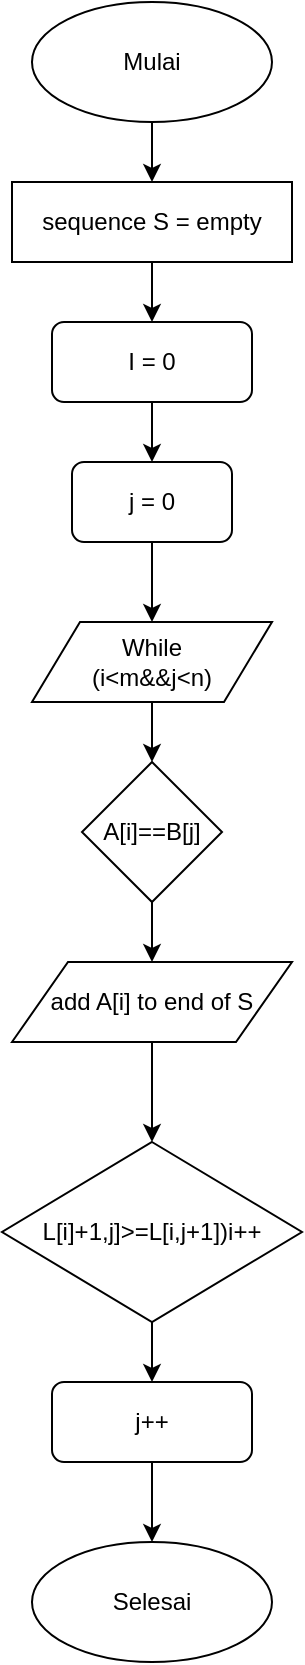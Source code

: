 <mxfile version="13.0.3" type="device"><diagram id="rCWBbDlcWTQbG7MTK4nV" name="Page-1"><mxGraphModel dx="852" dy="494" grid="1" gridSize="10" guides="1" tooltips="1" connect="1" arrows="1" fold="1" page="1" pageScale="1" pageWidth="850" pageHeight="1100" math="0" shadow="0"><root><mxCell id="0"/><mxCell id="1" parent="0"/><mxCell id="duKRIzFj27cgJtAouvS5-2" style="edgeStyle=orthogonalEdgeStyle;rounded=0;orthogonalLoop=1;jettySize=auto;html=1;" parent="1" source="duKRIzFj27cgJtAouvS5-1" edge="1"><mxGeometry relative="1" as="geometry"><mxPoint x="400" y="130" as="targetPoint"/></mxGeometry></mxCell><mxCell id="duKRIzFj27cgJtAouvS5-1" value="Mulai" style="ellipse;whiteSpace=wrap;html=1;" parent="1" vertex="1"><mxGeometry x="340" y="40" width="120" height="60" as="geometry"/></mxCell><mxCell id="Z-I8j9RQbOXcz_HuXZFG-9" style="edgeStyle=orthogonalEdgeStyle;rounded=0;orthogonalLoop=1;jettySize=auto;html=1;" edge="1" parent="1" source="Z-I8j9RQbOXcz_HuXZFG-8"><mxGeometry relative="1" as="geometry"><mxPoint x="400" y="200" as="targetPoint"/></mxGeometry></mxCell><mxCell id="Z-I8j9RQbOXcz_HuXZFG-8" value="sequence S = empty" style="rounded=0;whiteSpace=wrap;html=1;" vertex="1" parent="1"><mxGeometry x="330" y="130" width="140" height="40" as="geometry"/></mxCell><mxCell id="Z-I8j9RQbOXcz_HuXZFG-11" style="edgeStyle=orthogonalEdgeStyle;rounded=0;orthogonalLoop=1;jettySize=auto;html=1;" edge="1" parent="1" source="Z-I8j9RQbOXcz_HuXZFG-10" target="Z-I8j9RQbOXcz_HuXZFG-12"><mxGeometry relative="1" as="geometry"><mxPoint x="400" y="270" as="targetPoint"/></mxGeometry></mxCell><mxCell id="Z-I8j9RQbOXcz_HuXZFG-10" value="I = 0" style="rounded=1;whiteSpace=wrap;html=1;" vertex="1" parent="1"><mxGeometry x="350" y="200" width="100" height="40" as="geometry"/></mxCell><mxCell id="Z-I8j9RQbOXcz_HuXZFG-13" style="edgeStyle=orthogonalEdgeStyle;rounded=0;orthogonalLoop=1;jettySize=auto;html=1;" edge="1" parent="1" source="Z-I8j9RQbOXcz_HuXZFG-12" target="Z-I8j9RQbOXcz_HuXZFG-14"><mxGeometry relative="1" as="geometry"><mxPoint x="400" y="340" as="targetPoint"/></mxGeometry></mxCell><mxCell id="Z-I8j9RQbOXcz_HuXZFG-12" value="j = 0" style="rounded=1;whiteSpace=wrap;html=1;" vertex="1" parent="1"><mxGeometry x="360" y="270" width="80" height="40" as="geometry"/></mxCell><mxCell id="Z-I8j9RQbOXcz_HuXZFG-15" style="edgeStyle=orthogonalEdgeStyle;rounded=0;orthogonalLoop=1;jettySize=auto;html=1;" edge="1" parent="1" source="Z-I8j9RQbOXcz_HuXZFG-14" target="Z-I8j9RQbOXcz_HuXZFG-16"><mxGeometry relative="1" as="geometry"><mxPoint x="400" y="420" as="targetPoint"/></mxGeometry></mxCell><mxCell id="Z-I8j9RQbOXcz_HuXZFG-14" value="While&lt;br&gt;(i&amp;lt;m&amp;amp;&amp;amp;j&amp;lt;n)" style="shape=parallelogram;perimeter=parallelogramPerimeter;whiteSpace=wrap;html=1;" vertex="1" parent="1"><mxGeometry x="340" y="350" width="120" height="40" as="geometry"/></mxCell><mxCell id="Z-I8j9RQbOXcz_HuXZFG-17" style="edgeStyle=orthogonalEdgeStyle;rounded=0;orthogonalLoop=1;jettySize=auto;html=1;" edge="1" parent="1" source="Z-I8j9RQbOXcz_HuXZFG-16" target="Z-I8j9RQbOXcz_HuXZFG-18"><mxGeometry relative="1" as="geometry"><mxPoint x="400" y="520" as="targetPoint"/></mxGeometry></mxCell><mxCell id="Z-I8j9RQbOXcz_HuXZFG-16" value="A[i]==B[j]" style="rhombus;whiteSpace=wrap;html=1;" vertex="1" parent="1"><mxGeometry x="365" y="420" width="70" height="70" as="geometry"/></mxCell><mxCell id="Z-I8j9RQbOXcz_HuXZFG-19" style="edgeStyle=orthogonalEdgeStyle;rounded=0;orthogonalLoop=1;jettySize=auto;html=1;" edge="1" parent="1" source="Z-I8j9RQbOXcz_HuXZFG-18" target="Z-I8j9RQbOXcz_HuXZFG-20"><mxGeometry relative="1" as="geometry"><mxPoint x="400" y="590" as="targetPoint"/></mxGeometry></mxCell><mxCell id="Z-I8j9RQbOXcz_HuXZFG-18" value="add A[i] to end of S" style="shape=parallelogram;perimeter=parallelogramPerimeter;whiteSpace=wrap;html=1;" vertex="1" parent="1"><mxGeometry x="330" y="520" width="140" height="40" as="geometry"/></mxCell><mxCell id="Z-I8j9RQbOXcz_HuXZFG-22" style="edgeStyle=orthogonalEdgeStyle;rounded=0;orthogonalLoop=1;jettySize=auto;html=1;" edge="1" parent="1" source="Z-I8j9RQbOXcz_HuXZFG-20" target="Z-I8j9RQbOXcz_HuXZFG-23"><mxGeometry relative="1" as="geometry"><mxPoint x="400" y="730" as="targetPoint"/></mxGeometry></mxCell><mxCell id="Z-I8j9RQbOXcz_HuXZFG-20" value="L[i]+1,j]&amp;gt;=L[i,j+1])i++" style="rhombus;whiteSpace=wrap;html=1;" vertex="1" parent="1"><mxGeometry x="325" y="610" width="150" height="90" as="geometry"/></mxCell><mxCell id="Z-I8j9RQbOXcz_HuXZFG-24" style="edgeStyle=orthogonalEdgeStyle;rounded=0;orthogonalLoop=1;jettySize=auto;html=1;" edge="1" parent="1" source="Z-I8j9RQbOXcz_HuXZFG-23" target="Z-I8j9RQbOXcz_HuXZFG-25"><mxGeometry relative="1" as="geometry"><mxPoint x="400" y="810" as="targetPoint"/></mxGeometry></mxCell><mxCell id="Z-I8j9RQbOXcz_HuXZFG-23" value="j++" style="rounded=1;whiteSpace=wrap;html=1;" vertex="1" parent="1"><mxGeometry x="350" y="730" width="100" height="40" as="geometry"/></mxCell><mxCell id="Z-I8j9RQbOXcz_HuXZFG-25" value="Selesai" style="ellipse;whiteSpace=wrap;html=1;" vertex="1" parent="1"><mxGeometry x="340" y="810" width="120" height="60" as="geometry"/></mxCell></root></mxGraphModel></diagram></mxfile>